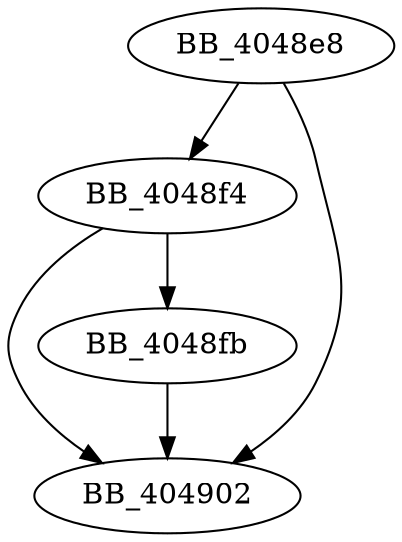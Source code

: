 DiGraph sub_4048E8{
BB_4048e8->BB_4048f4
BB_4048e8->BB_404902
BB_4048f4->BB_4048fb
BB_4048f4->BB_404902
BB_4048fb->BB_404902
}
